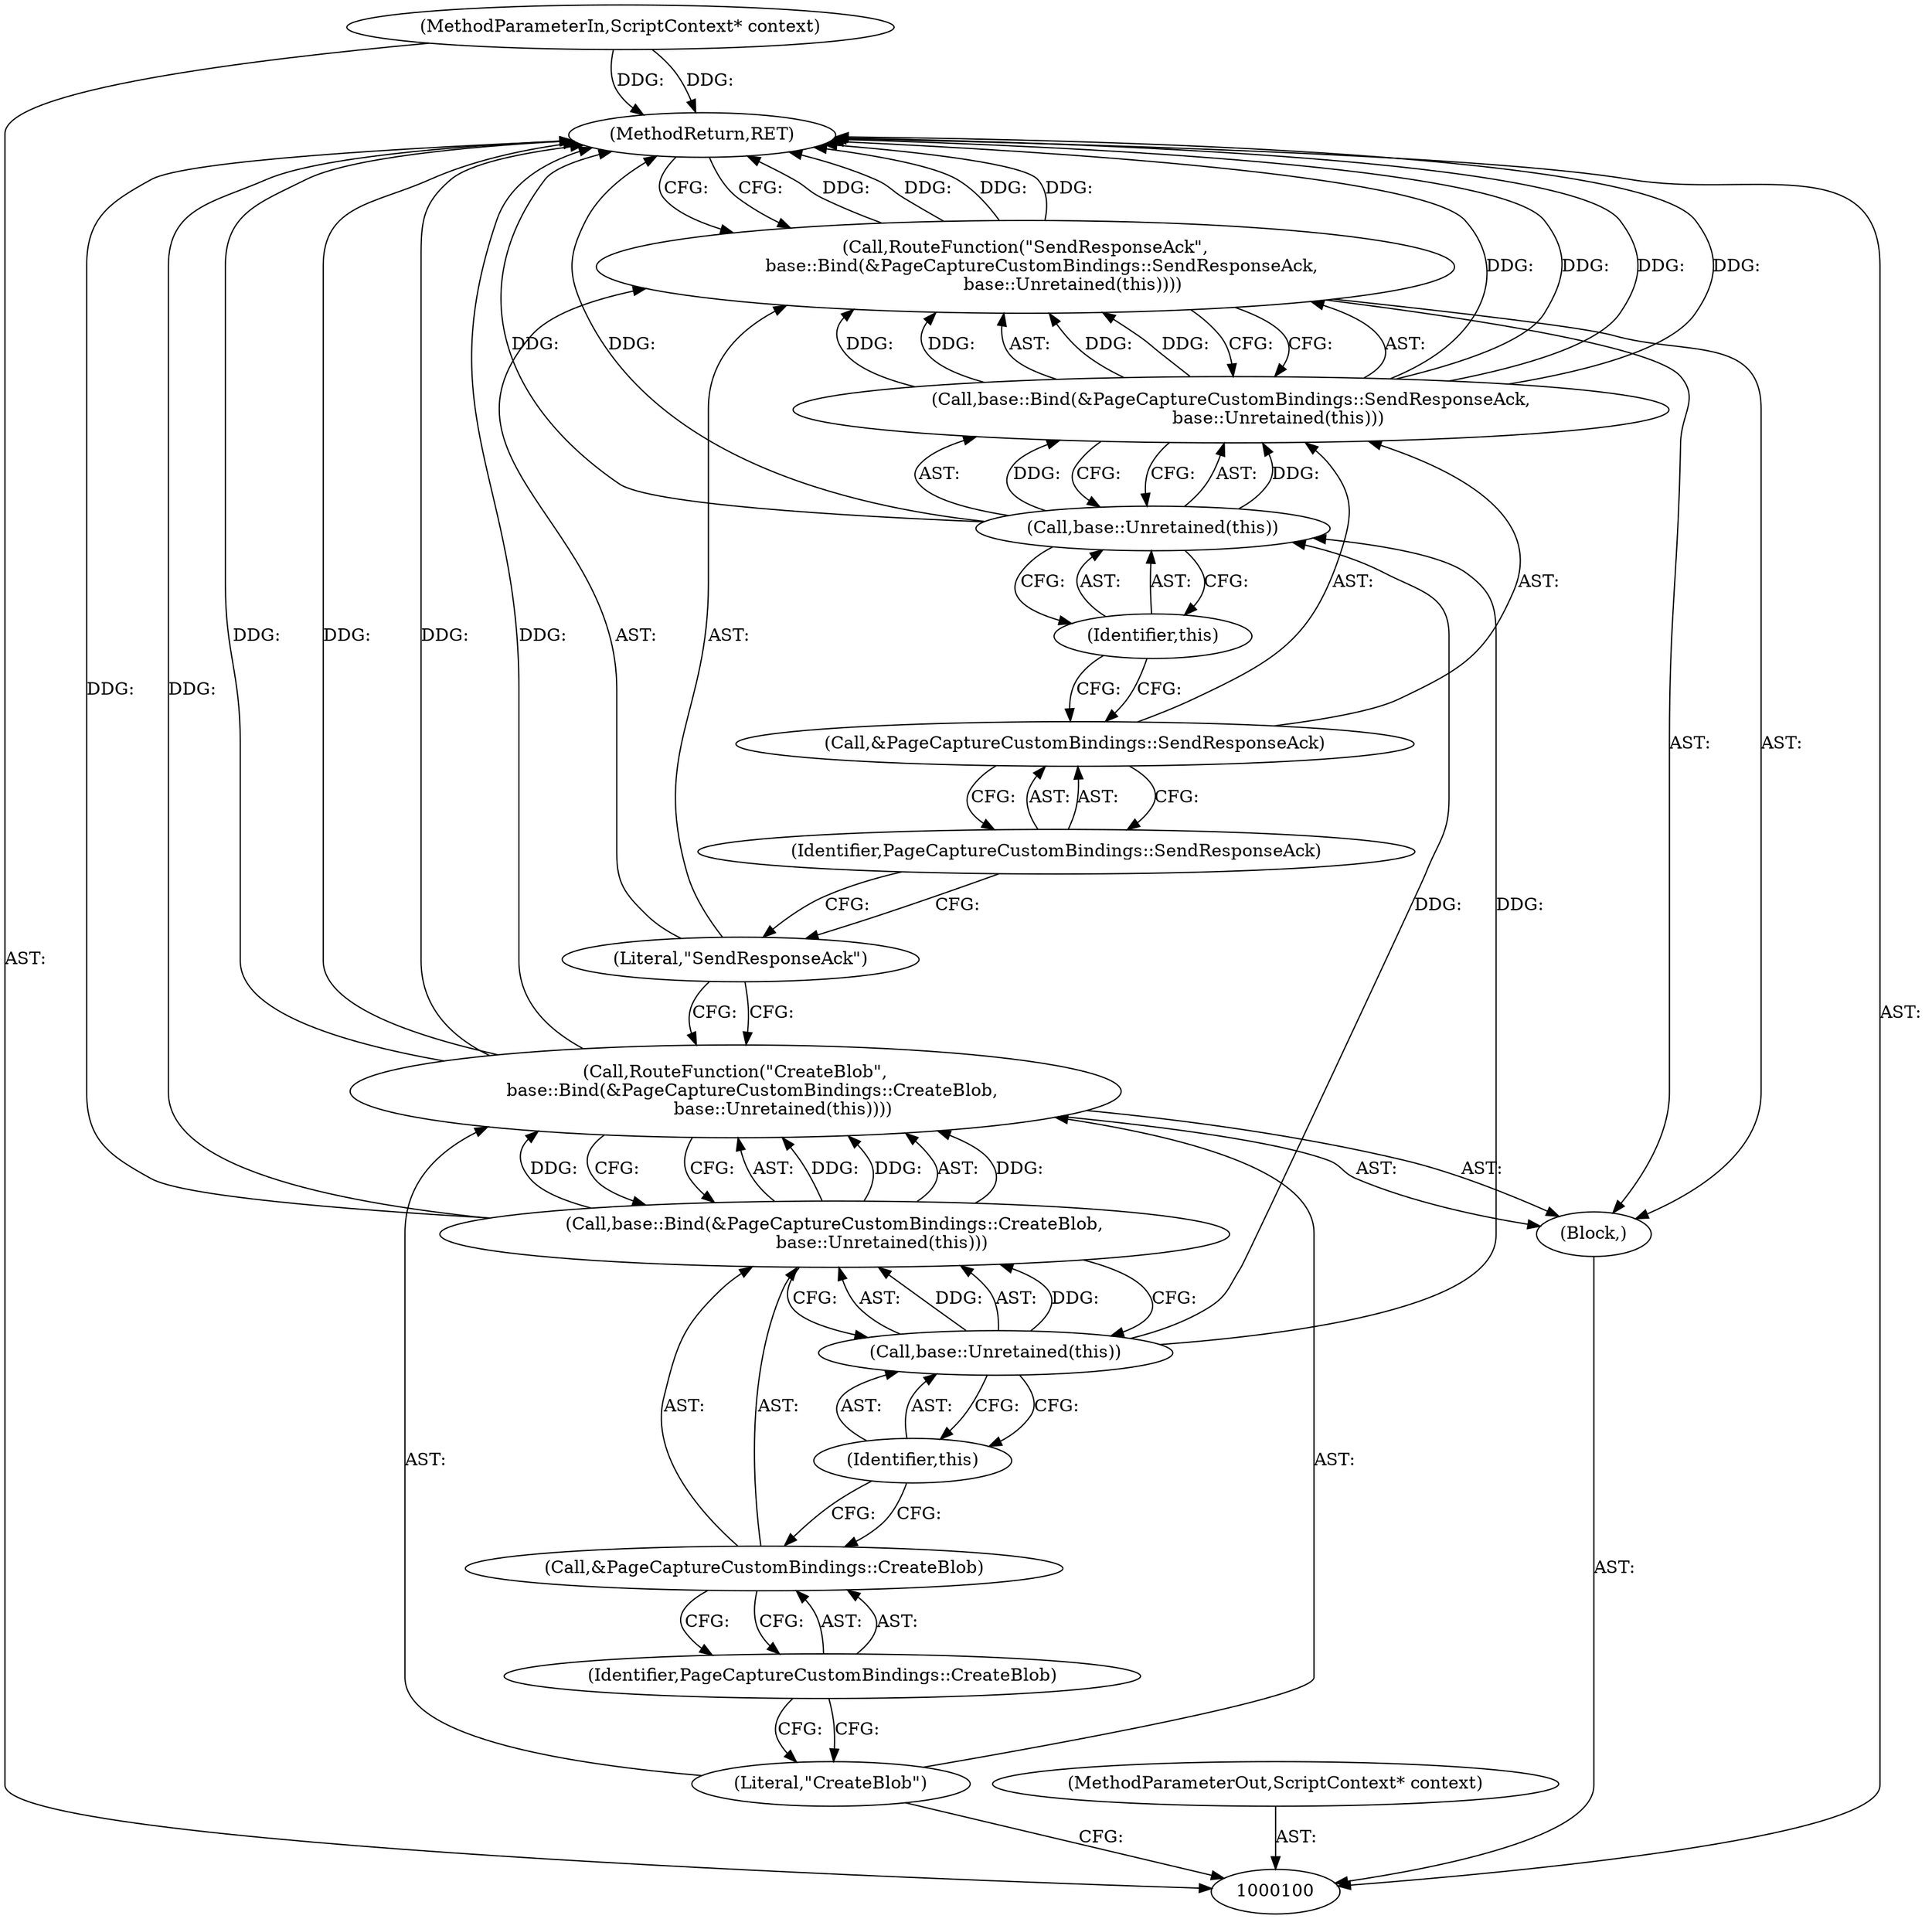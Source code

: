 digraph "1_Chrome_14ff9d0cded8ae8032ef027d1f33c6666a695019_7" {
"1000117" [label="(MethodReturn,RET)"];
"1000101" [label="(MethodParameterIn,ScriptContext* context)"];
"1000142" [label="(MethodParameterOut,ScriptContext* context)"];
"1000102" [label="(Block,)"];
"1000104" [label="(Literal,\"CreateBlob\")"];
"1000103" [label="(Call,RouteFunction(\"CreateBlob\",\n      base::Bind(&PageCaptureCustomBindings::CreateBlob,\n                 base::Unretained(this))))"];
"1000106" [label="(Call,&PageCaptureCustomBindings::CreateBlob)"];
"1000107" [label="(Identifier,PageCaptureCustomBindings::CreateBlob)"];
"1000105" [label="(Call,base::Bind(&PageCaptureCustomBindings::CreateBlob,\n                 base::Unretained(this)))"];
"1000108" [label="(Call,base::Unretained(this))"];
"1000109" [label="(Identifier,this)"];
"1000111" [label="(Literal,\"SendResponseAck\")"];
"1000110" [label="(Call,RouteFunction(\"SendResponseAck\",\n      base::Bind(&PageCaptureCustomBindings::SendResponseAck,\n                 base::Unretained(this))))"];
"1000113" [label="(Call,&PageCaptureCustomBindings::SendResponseAck)"];
"1000114" [label="(Identifier,PageCaptureCustomBindings::SendResponseAck)"];
"1000112" [label="(Call,base::Bind(&PageCaptureCustomBindings::SendResponseAck,\n                 base::Unretained(this)))"];
"1000115" [label="(Call,base::Unretained(this))"];
"1000116" [label="(Identifier,this)"];
"1000117" -> "1000100"  [label="AST: "];
"1000117" -> "1000110"  [label="CFG: "];
"1000103" -> "1000117"  [label="DDG: "];
"1000103" -> "1000117"  [label="DDG: "];
"1000112" -> "1000117"  [label="DDG: "];
"1000112" -> "1000117"  [label="DDG: "];
"1000110" -> "1000117"  [label="DDG: "];
"1000110" -> "1000117"  [label="DDG: "];
"1000115" -> "1000117"  [label="DDG: "];
"1000105" -> "1000117"  [label="DDG: "];
"1000101" -> "1000117"  [label="DDG: "];
"1000101" -> "1000100"  [label="AST: "];
"1000101" -> "1000117"  [label="DDG: "];
"1000142" -> "1000100"  [label="AST: "];
"1000102" -> "1000100"  [label="AST: "];
"1000103" -> "1000102"  [label="AST: "];
"1000110" -> "1000102"  [label="AST: "];
"1000104" -> "1000103"  [label="AST: "];
"1000104" -> "1000100"  [label="CFG: "];
"1000107" -> "1000104"  [label="CFG: "];
"1000103" -> "1000102"  [label="AST: "];
"1000103" -> "1000105"  [label="CFG: "];
"1000104" -> "1000103"  [label="AST: "];
"1000105" -> "1000103"  [label="AST: "];
"1000111" -> "1000103"  [label="CFG: "];
"1000103" -> "1000117"  [label="DDG: "];
"1000103" -> "1000117"  [label="DDG: "];
"1000105" -> "1000103"  [label="DDG: "];
"1000105" -> "1000103"  [label="DDG: "];
"1000106" -> "1000105"  [label="AST: "];
"1000106" -> "1000107"  [label="CFG: "];
"1000107" -> "1000106"  [label="AST: "];
"1000109" -> "1000106"  [label="CFG: "];
"1000107" -> "1000106"  [label="AST: "];
"1000107" -> "1000104"  [label="CFG: "];
"1000106" -> "1000107"  [label="CFG: "];
"1000105" -> "1000103"  [label="AST: "];
"1000105" -> "1000108"  [label="CFG: "];
"1000106" -> "1000105"  [label="AST: "];
"1000108" -> "1000105"  [label="AST: "];
"1000103" -> "1000105"  [label="CFG: "];
"1000105" -> "1000117"  [label="DDG: "];
"1000105" -> "1000103"  [label="DDG: "];
"1000105" -> "1000103"  [label="DDG: "];
"1000108" -> "1000105"  [label="DDG: "];
"1000108" -> "1000105"  [label="AST: "];
"1000108" -> "1000109"  [label="CFG: "];
"1000109" -> "1000108"  [label="AST: "];
"1000105" -> "1000108"  [label="CFG: "];
"1000108" -> "1000105"  [label="DDG: "];
"1000108" -> "1000115"  [label="DDG: "];
"1000109" -> "1000108"  [label="AST: "];
"1000109" -> "1000106"  [label="CFG: "];
"1000108" -> "1000109"  [label="CFG: "];
"1000111" -> "1000110"  [label="AST: "];
"1000111" -> "1000103"  [label="CFG: "];
"1000114" -> "1000111"  [label="CFG: "];
"1000110" -> "1000102"  [label="AST: "];
"1000110" -> "1000112"  [label="CFG: "];
"1000111" -> "1000110"  [label="AST: "];
"1000112" -> "1000110"  [label="AST: "];
"1000117" -> "1000110"  [label="CFG: "];
"1000110" -> "1000117"  [label="DDG: "];
"1000110" -> "1000117"  [label="DDG: "];
"1000112" -> "1000110"  [label="DDG: "];
"1000112" -> "1000110"  [label="DDG: "];
"1000113" -> "1000112"  [label="AST: "];
"1000113" -> "1000114"  [label="CFG: "];
"1000114" -> "1000113"  [label="AST: "];
"1000116" -> "1000113"  [label="CFG: "];
"1000114" -> "1000113"  [label="AST: "];
"1000114" -> "1000111"  [label="CFG: "];
"1000113" -> "1000114"  [label="CFG: "];
"1000112" -> "1000110"  [label="AST: "];
"1000112" -> "1000115"  [label="CFG: "];
"1000113" -> "1000112"  [label="AST: "];
"1000115" -> "1000112"  [label="AST: "];
"1000110" -> "1000112"  [label="CFG: "];
"1000112" -> "1000117"  [label="DDG: "];
"1000112" -> "1000117"  [label="DDG: "];
"1000112" -> "1000110"  [label="DDG: "];
"1000112" -> "1000110"  [label="DDG: "];
"1000115" -> "1000112"  [label="DDG: "];
"1000115" -> "1000112"  [label="AST: "];
"1000115" -> "1000116"  [label="CFG: "];
"1000116" -> "1000115"  [label="AST: "];
"1000112" -> "1000115"  [label="CFG: "];
"1000115" -> "1000117"  [label="DDG: "];
"1000115" -> "1000112"  [label="DDG: "];
"1000108" -> "1000115"  [label="DDG: "];
"1000116" -> "1000115"  [label="AST: "];
"1000116" -> "1000113"  [label="CFG: "];
"1000115" -> "1000116"  [label="CFG: "];
}
